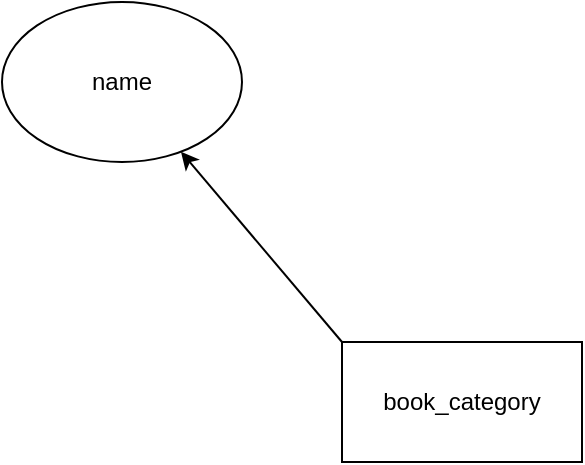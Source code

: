 <mxfile>
    <diagram id="YTGRNDIYLsDVCo5CeeWu" name="第 1 页">
        <mxGraphModel dx="1137" dy="787" grid="1" gridSize="10" guides="1" tooltips="1" connect="1" arrows="1" fold="1" page="1" pageScale="1" pageWidth="827" pageHeight="1169" math="0" shadow="0">
            <root>
                <mxCell id="0"/>
                <mxCell id="1" parent="0"/>
                <mxCell id="2" value="book_category" style="rounded=0;whiteSpace=wrap;html=1;" parent="1" vertex="1">
                    <mxGeometry x="260" y="340" width="120" height="60" as="geometry"/>
                </mxCell>
                <mxCell id="3" value="name" style="ellipse;whiteSpace=wrap;html=1;" parent="1" vertex="1">
                    <mxGeometry x="90" y="170" width="120" height="80" as="geometry"/>
                </mxCell>
                <mxCell id="8" value="" style="endArrow=classic;html=1;exitX=0;exitY=0;exitDx=0;exitDy=0;" parent="1" source="2" target="3" edge="1">
                    <mxGeometry width="50" height="50" relative="1" as="geometry">
                        <mxPoint x="390" y="330" as="sourcePoint"/>
                        <mxPoint x="440" y="280" as="targetPoint"/>
                        <Array as="points"/>
                    </mxGeometry>
                </mxCell>
            </root>
        </mxGraphModel>
    </diagram>
</mxfile>